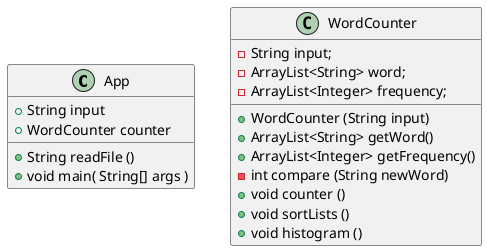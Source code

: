 @startuml

class App
{
    +String input
    +WordCounter counter

    +String readFile ()
    +void main( String[] args )
}

class WordCounter
{
    -String input;
    -ArrayList<String> word;
    -ArrayList<Integer> frequency;

    +WordCounter (String input)
    +ArrayList<String> getWord()
    +ArrayList<Integer> getFrequency()
    -int compare (String newWord)
    +void counter ()
    +void sortLists ()
    +void histogram ()
}

@enduml